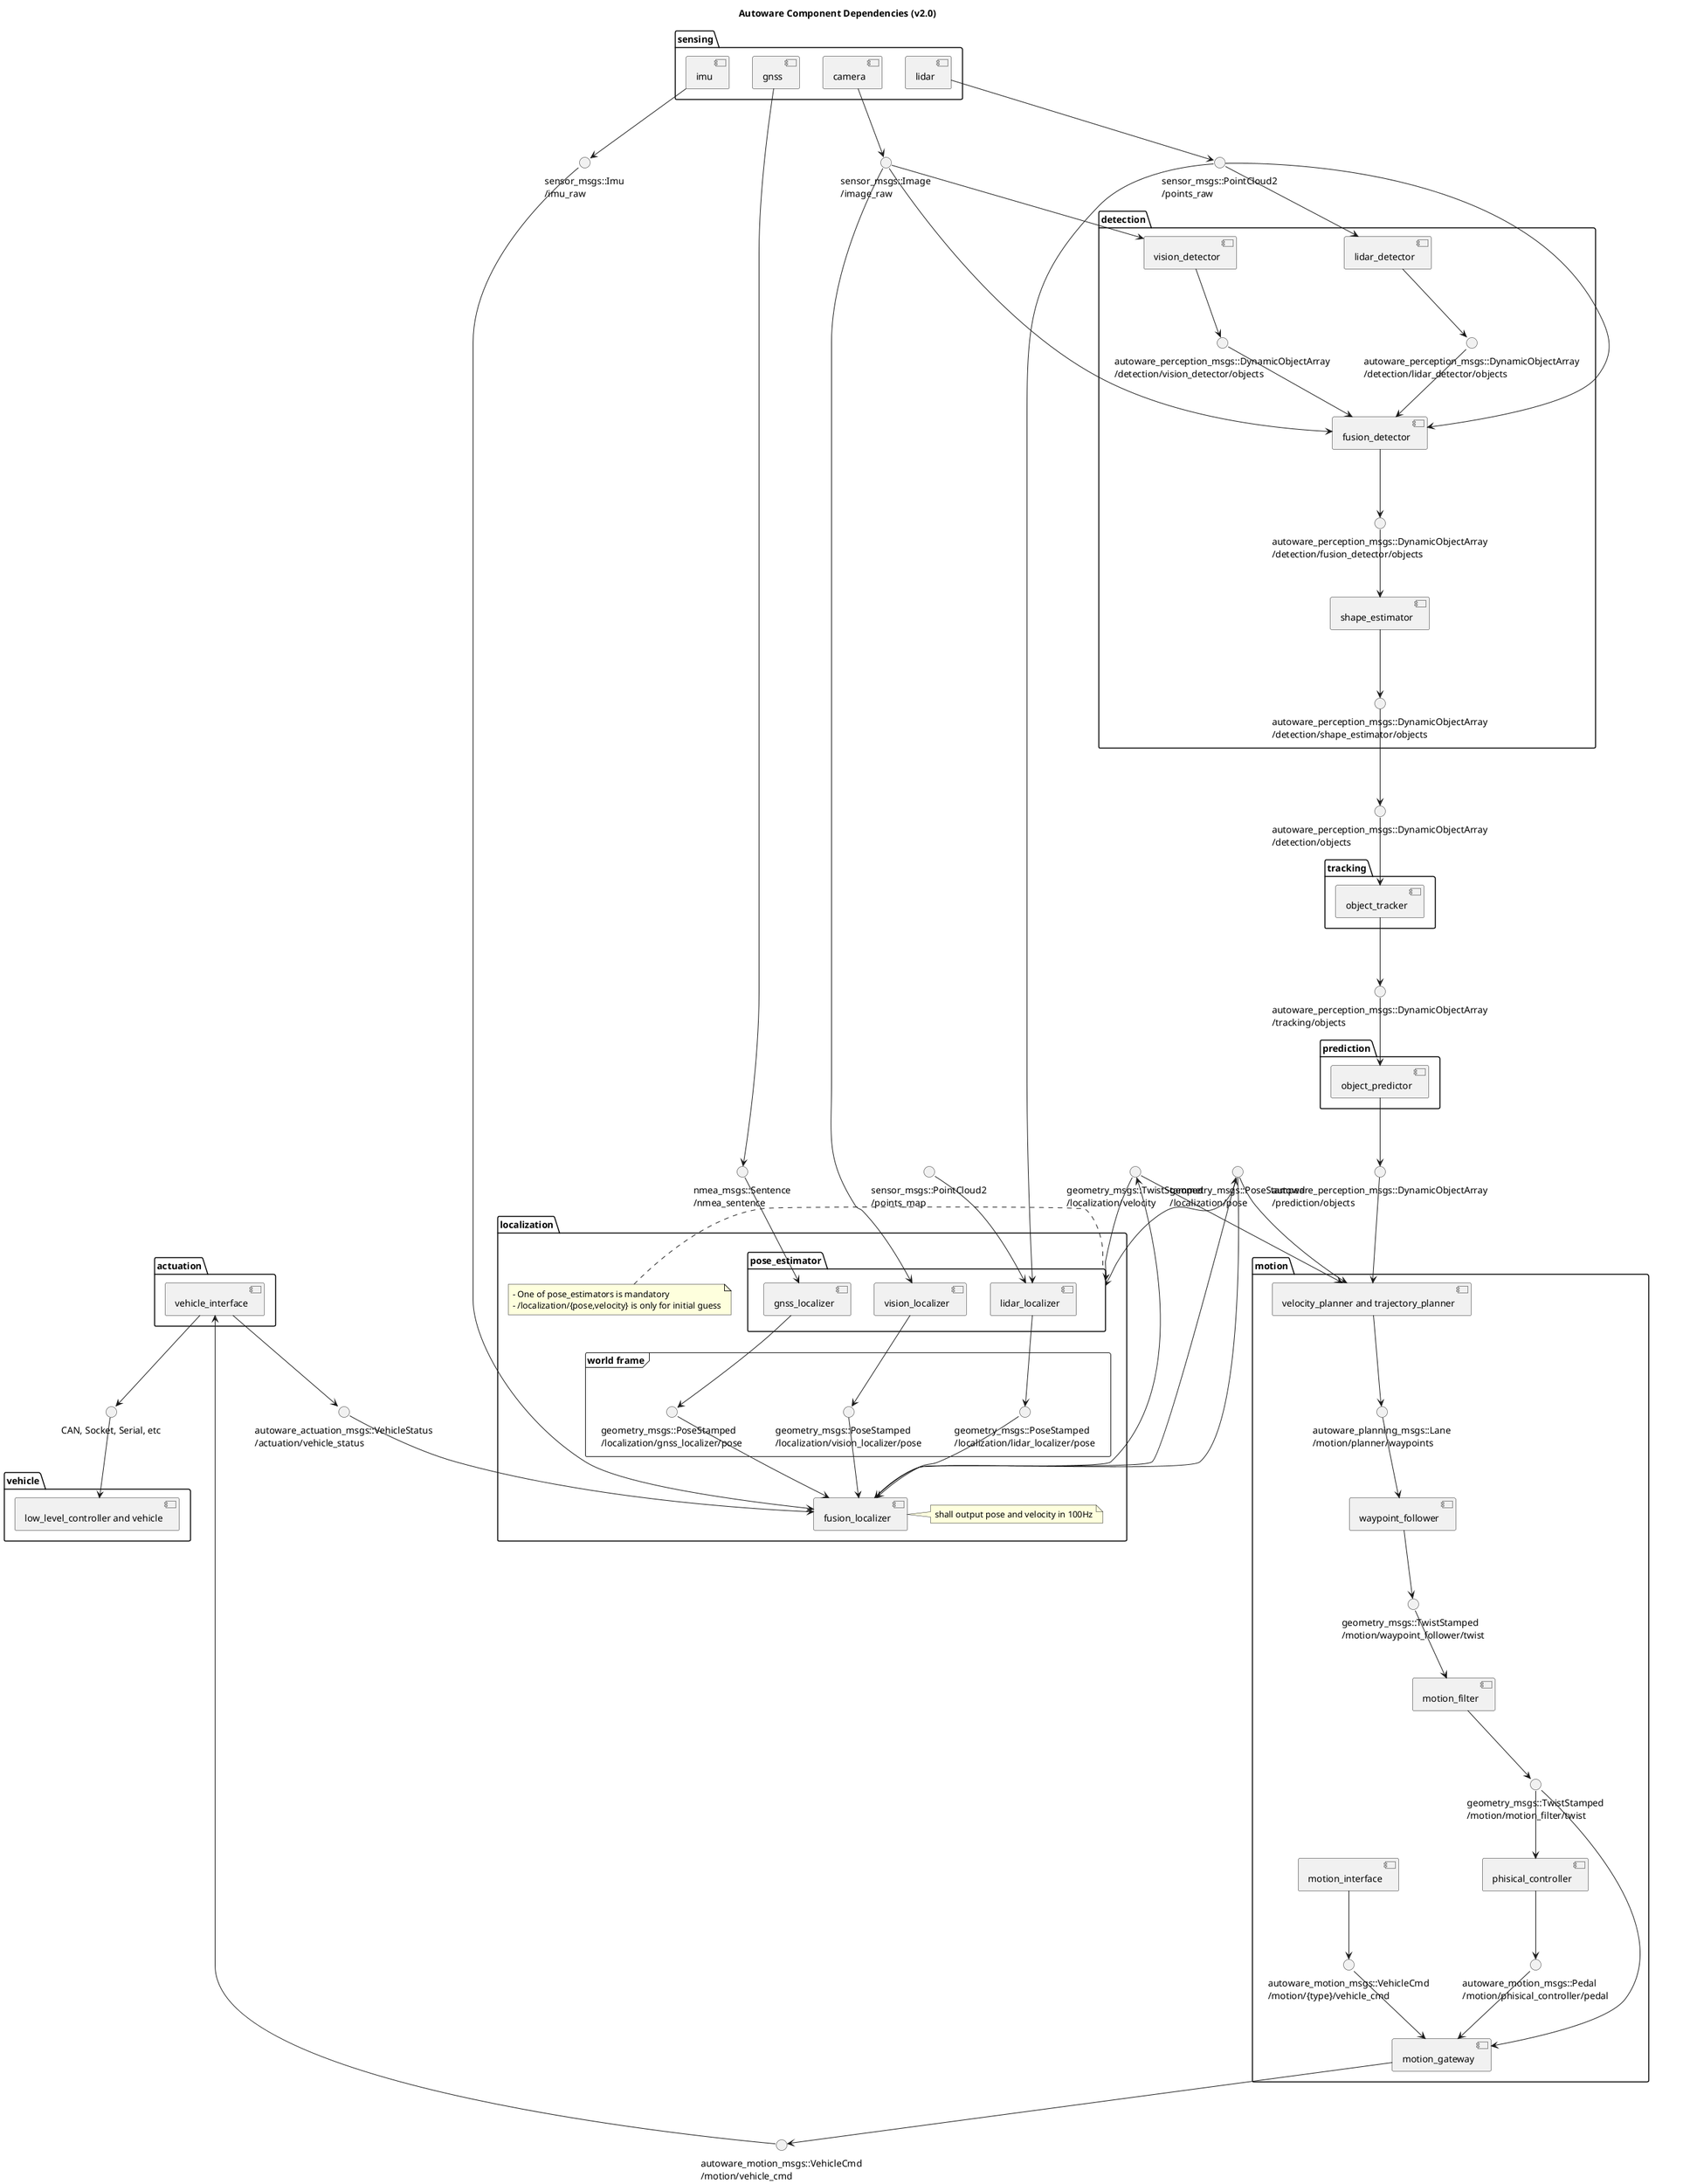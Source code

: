 @startuml

title Autoware Component Dependencies (v2.0)

() "sensor_msgs::Image\n/image_raw" as image_raw
() "sensor_msgs::PointCloud2\n/points_raw" as points_raw
() "sensor_msgs::Imu\n/imu_raw" as imu_raw 
() "nmea_msgs::Sentence\n/nmea_sentence" as nmea_sentence

folder sensing {
    [camera]
    'outputs
    camera --> image_raw

    [lidar]
    'outputs
    lidar --> points_raw

    [imu]
    'outputs
    imu --> imu_raw

    [gnss]
    'outputs
    gnss --> nmea_sentence
}

() "autoware_motion_msgs::Motion\n/actuation/vehicle_status" as vehicle_status

'() "autoware_perception_msgs::TrafficLight\n/detection/traffic_light_color" as traffic_light_color
() "autoware_perception_msgs::DynamicObjectArray\n/detection/objects" as objects_fused

folder detection {
    () "autoware_perception_msgs::DynamicObjectArray\n/detection/vision_detector/objects" as detected_objects_vision
    () "autoware_perception_msgs::DynamicObjectArray\n/detection/lidar_detector/objects" as detected_objects_lidar
    () "autoware_perception_msgs::DynamicObjectArray\n/detection/fusion_detector/objects" as detected_objects_fused
    () "autoware_perception_msgs::DynamicObjectArray\n/detection/shape_estimator/objects" as shape_estimated_objects


    [vision_detector]
    'inputs
    image_raw --> vision_detector
    'outputs
    vision_detector --> detected_objects_vision

    [lidar_detector]
    'inputs
    points_raw --> lidar_detector
    'outputs
    lidar_detector --> detected_objects_lidar

    [fusion_detector]
    'inputs
    image_raw --> fusion_detector
    points_raw --> fusion_detector
    detected_objects_vision --> fusion_detector
    detected_objects_lidar --> fusion_detector
    'outputs
    fusion_detector --> detected_objects_fused

    [shape_estimator]
    'inputs
    detected_objects_fused --> shape_estimator
    'outputs
    shape_estimator --> shape_estimated_objects

    'connection
    shape_estimated_objects --> objects_fused

    '[trafficlight_recognizer]
    'inputs
    'image_raw --> trafficlight_recognizer
    'outputs
    'trafficlight_recognizer --> traffic_light_color
}

() "autoware_perception_msgs::DynamicObjectArray\n/tracking/objects" as objects_tracked


folder tracking {
    [object_tracker]
    'inputs
    objects_fused --> object_tracker
    'outputs
    object_tracker --> objects_tracked
}

() "autoware_perception_msgs::DynamicObjectArray\n/prediction/objects" as objects_predicted

folder prediction {
    [object_predictor]
    'inputs
    objects_tracked --> object_predictor
    'outputs
    object_predictor --> objects_predicted
}

'lidar_localizer
() "sensor_msgs::PointCloud2\n/points_map" as points_map

'vel_pose_connect
() "geometry_msgs::PoseStamped\n/localization/pose" as current_pose
() "geometry_msgs::TwistStamped\n/localization/velocity" as current_velocity

folder localization {
    frame "world frame" {
        () "geometry_msgs::PoseStamped\n/localization/gnss_localizer/pose" as gnss_pose
        () "geometry_msgs::PoseStamped\n/localization/lidar_localizer/pose" as ndt_pose
        () "geometry_msgs::PoseStamped\n/localization/vision_localizer/pose" as vision_pose
    }

    folder pose_estimator {
        'inputs
        current_pose --> pose_estimator
        current_velocity --> pose_estimator

        [gnss_localizer]
        'inputs
        nmea_sentence --> gnss_localizer
        'outputs
        gnss_localizer --> gnss_pose

        [vision_localizer]
        'inputs
        image_raw --> vision_localizer
        'outputs
        vision_localizer --> vision_pose

        [lidar_localizer]
        'inputs
        points_raw --> lidar_localizer
        points_map --> lidar_localizer
        'outputs
        lidar_localizer --> ndt_pose
    }
    note left of pose_estimator
        - One of pose_estimators is mandatory
        - /localization/{pose,velocity} is only for initial guess
    end note

    [fusion_localizer]
    note right of fusion_localizer
        shall output pose and velocity in 100Hz
    end note
    'inputs
    gnss_pose --> fusion_localizer
    ndt_pose --> fusion_localizer
    vision_pose --> fusion_localizer
    vehicle_status --> fusion_localizer
    imu_raw --> fusion_localizer
    current_pose --> fusion_localizer
    'outputs
    fusion_localizer --> current_pose
    fusion_localizer --> current_velocity
}

'() "autoware_msgs::ControlCommandStamped\n/ctrl_cmd" as ctrl_cmd

'folder mission {
'}

() "autoware_motion_msgs::VehicleCmd\n/motion/vehicle_cmd" as twist

folder motion {
    () "autoware_planning_msgs::Lane\n/motion/planner/waypoints" as final_waypoints
    () "geometry_msgs::TwistStamped\n/motion/waypoint_follower/twist" as twist_cmd
    () "geometry_msgs::TwistStamped\n/motion/motion_filter/twist" as twist_filtered
    () "autoware_motion_msgs::VehicleCmd\n/motion/{type}/vehicle_cmd" as vehicle_cmd
    () "autoware_motion_msgs::Pedal\n/motion/phisical_controller/pedal" as pedal

    [velocity_planner and trajectory_planner] as motion_planner
    'inputs
    objects_predicted --> motion_planner
    current_pose --> motion_planner
    current_velocity --> motion_planner
    'outputs
    motion_planner --> final_waypoints

    [waypoint_follower]
    'inputs
    final_waypoints --> waypoint_follower
    'outputs
    waypoint_follower --> twist_cmd
    'waypoint_follower --> ctrl_cmd

    [motion_filter]
    'inputs
    twist_cmd --> motion_filter
    'outputs
    motion_filter --> twist_filtered

    [phisical_controller]
    'inputs
    twist_filtered --> phisical_controller
    'outputs
    phisical_controller --> pedal

    [motion_interface]
    'outputs
    motion_interface --> vehicle_cmd

    [motion_gateway]
    'inputs
    vehicle_cmd --> motion_gateway
    twist_filtered --> motion_gateway
    pedal --> motion_gateway
    'outputs
    motion_gateway --> twist
}

() "CAN, Socket, Serial, etc" as vehicle_communication
() "autoware_actuation_msgs::VehicleStatus\n/actuation/vehicle_status" as vehicle_status

folder actuation {
    [vehicle_interface]
    'inputs
    twist --> vehicle_interface
    'outputs
    vehicle_interface --> vehicle_status
    vehicle_interface --> vehicle_communication
}

folder vehicle {
    [low_level_controller and vehicle] as low_level_controller
    'inputs
    vehicle_communication --> low_level_controller
}

@enduml
